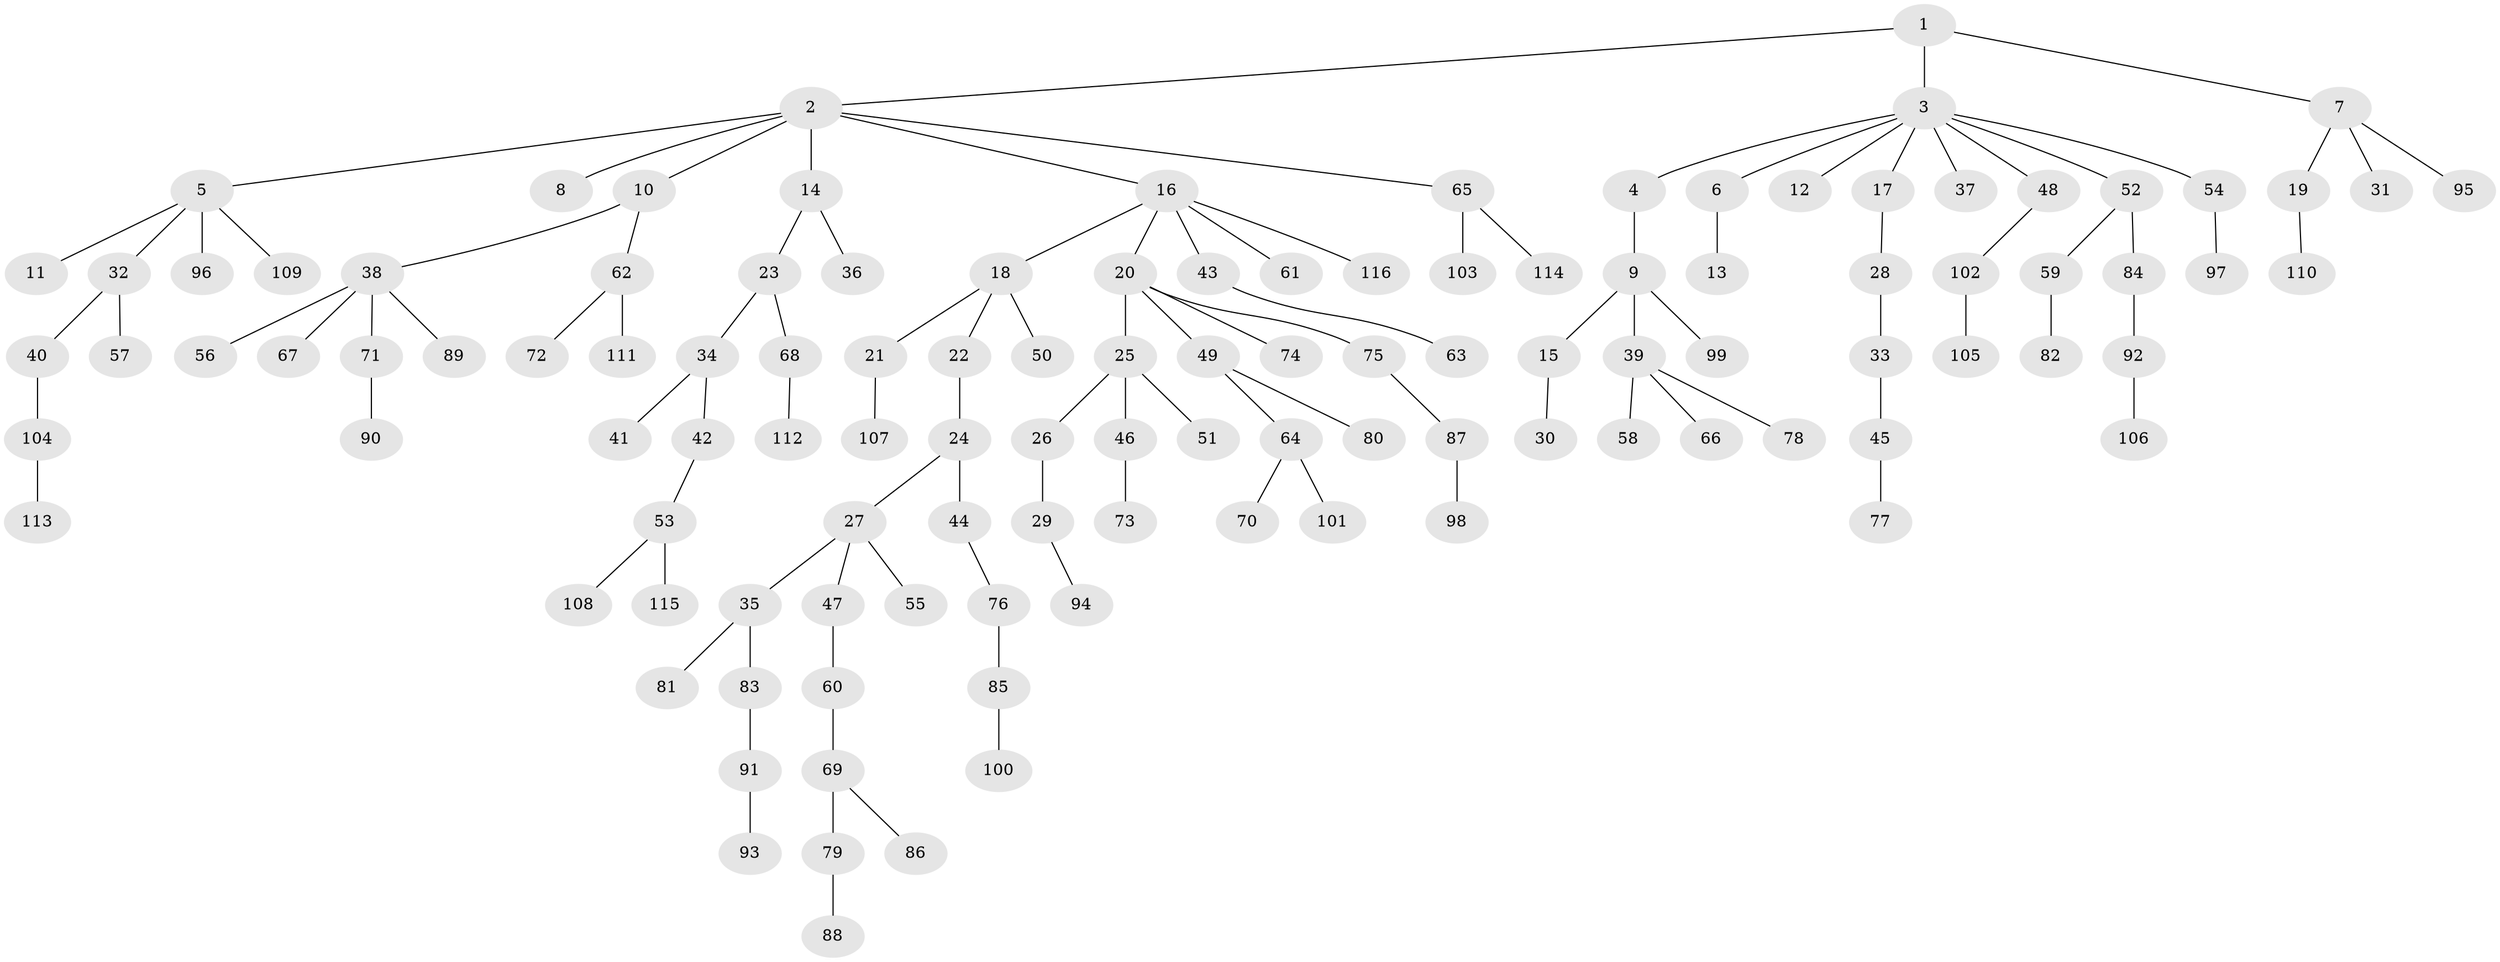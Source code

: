 // coarse degree distribution, {3: 0.13414634146341464, 6: 0.012195121951219513, 4: 0.04878048780487805, 2: 0.36585365853658536, 8: 0.012195121951219513, 1: 0.4146341463414634, 5: 0.012195121951219513}
// Generated by graph-tools (version 1.1) at 2025/37/03/04/25 23:37:22]
// undirected, 116 vertices, 115 edges
graph export_dot {
  node [color=gray90,style=filled];
  1;
  2;
  3;
  4;
  5;
  6;
  7;
  8;
  9;
  10;
  11;
  12;
  13;
  14;
  15;
  16;
  17;
  18;
  19;
  20;
  21;
  22;
  23;
  24;
  25;
  26;
  27;
  28;
  29;
  30;
  31;
  32;
  33;
  34;
  35;
  36;
  37;
  38;
  39;
  40;
  41;
  42;
  43;
  44;
  45;
  46;
  47;
  48;
  49;
  50;
  51;
  52;
  53;
  54;
  55;
  56;
  57;
  58;
  59;
  60;
  61;
  62;
  63;
  64;
  65;
  66;
  67;
  68;
  69;
  70;
  71;
  72;
  73;
  74;
  75;
  76;
  77;
  78;
  79;
  80;
  81;
  82;
  83;
  84;
  85;
  86;
  87;
  88;
  89;
  90;
  91;
  92;
  93;
  94;
  95;
  96;
  97;
  98;
  99;
  100;
  101;
  102;
  103;
  104;
  105;
  106;
  107;
  108;
  109;
  110;
  111;
  112;
  113;
  114;
  115;
  116;
  1 -- 2;
  1 -- 3;
  1 -- 7;
  2 -- 5;
  2 -- 8;
  2 -- 10;
  2 -- 14;
  2 -- 16;
  2 -- 65;
  3 -- 4;
  3 -- 6;
  3 -- 12;
  3 -- 17;
  3 -- 37;
  3 -- 48;
  3 -- 52;
  3 -- 54;
  4 -- 9;
  5 -- 11;
  5 -- 32;
  5 -- 96;
  5 -- 109;
  6 -- 13;
  7 -- 19;
  7 -- 31;
  7 -- 95;
  9 -- 15;
  9 -- 39;
  9 -- 99;
  10 -- 38;
  10 -- 62;
  14 -- 23;
  14 -- 36;
  15 -- 30;
  16 -- 18;
  16 -- 20;
  16 -- 43;
  16 -- 61;
  16 -- 116;
  17 -- 28;
  18 -- 21;
  18 -- 22;
  18 -- 50;
  19 -- 110;
  20 -- 25;
  20 -- 49;
  20 -- 74;
  20 -- 75;
  21 -- 107;
  22 -- 24;
  23 -- 34;
  23 -- 68;
  24 -- 27;
  24 -- 44;
  25 -- 26;
  25 -- 46;
  25 -- 51;
  26 -- 29;
  27 -- 35;
  27 -- 47;
  27 -- 55;
  28 -- 33;
  29 -- 94;
  32 -- 40;
  32 -- 57;
  33 -- 45;
  34 -- 41;
  34 -- 42;
  35 -- 81;
  35 -- 83;
  38 -- 56;
  38 -- 67;
  38 -- 71;
  38 -- 89;
  39 -- 58;
  39 -- 66;
  39 -- 78;
  40 -- 104;
  42 -- 53;
  43 -- 63;
  44 -- 76;
  45 -- 77;
  46 -- 73;
  47 -- 60;
  48 -- 102;
  49 -- 64;
  49 -- 80;
  52 -- 59;
  52 -- 84;
  53 -- 108;
  53 -- 115;
  54 -- 97;
  59 -- 82;
  60 -- 69;
  62 -- 72;
  62 -- 111;
  64 -- 70;
  64 -- 101;
  65 -- 103;
  65 -- 114;
  68 -- 112;
  69 -- 79;
  69 -- 86;
  71 -- 90;
  75 -- 87;
  76 -- 85;
  79 -- 88;
  83 -- 91;
  84 -- 92;
  85 -- 100;
  87 -- 98;
  91 -- 93;
  92 -- 106;
  102 -- 105;
  104 -- 113;
}

